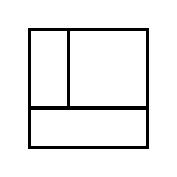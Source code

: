 \begin{tikzpicture}[very thick, scale=.5]
    \draw (0,1) rectangle (1,3);
    \draw (1,1) rectangle (3,3);
    \draw (0,0) rectangle (3,1);
\end{tikzpicture}
